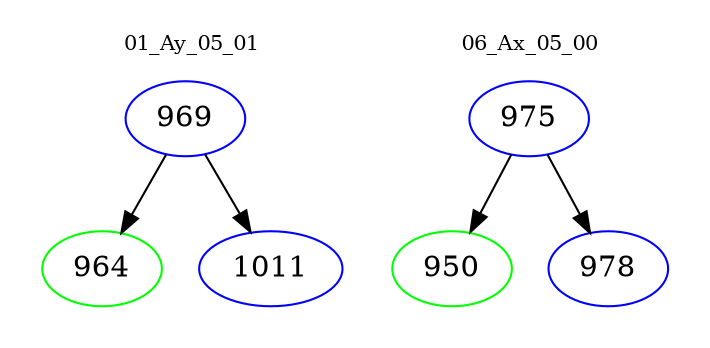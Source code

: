 digraph{
subgraph cluster_0 {
color = white
label = "01_Ay_05_01";
fontsize=10;
T0_969 [label="969", color="blue"]
T0_969 -> T0_964 [color="black"]
T0_964 [label="964", color="green"]
T0_969 -> T0_1011 [color="black"]
T0_1011 [label="1011", color="blue"]
}
subgraph cluster_1 {
color = white
label = "06_Ax_05_00";
fontsize=10;
T1_975 [label="975", color="blue"]
T1_975 -> T1_950 [color="black"]
T1_950 [label="950", color="green"]
T1_975 -> T1_978 [color="black"]
T1_978 [label="978", color="blue"]
}
}
